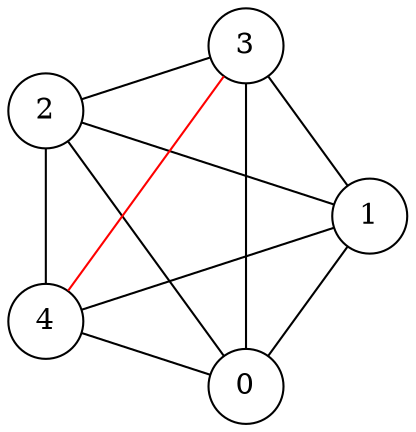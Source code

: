 graph "k5_1" {
	layout=circo
	node [ shape=circle ]

	0 -- 1
	0 -- 2
	0 -- 3
	0 -- 4

	1 -- 2
	1 -- 3
	1 -- 4

	2 -- 3
	2 -- 4

	3 -- 4 [color=red]
}

